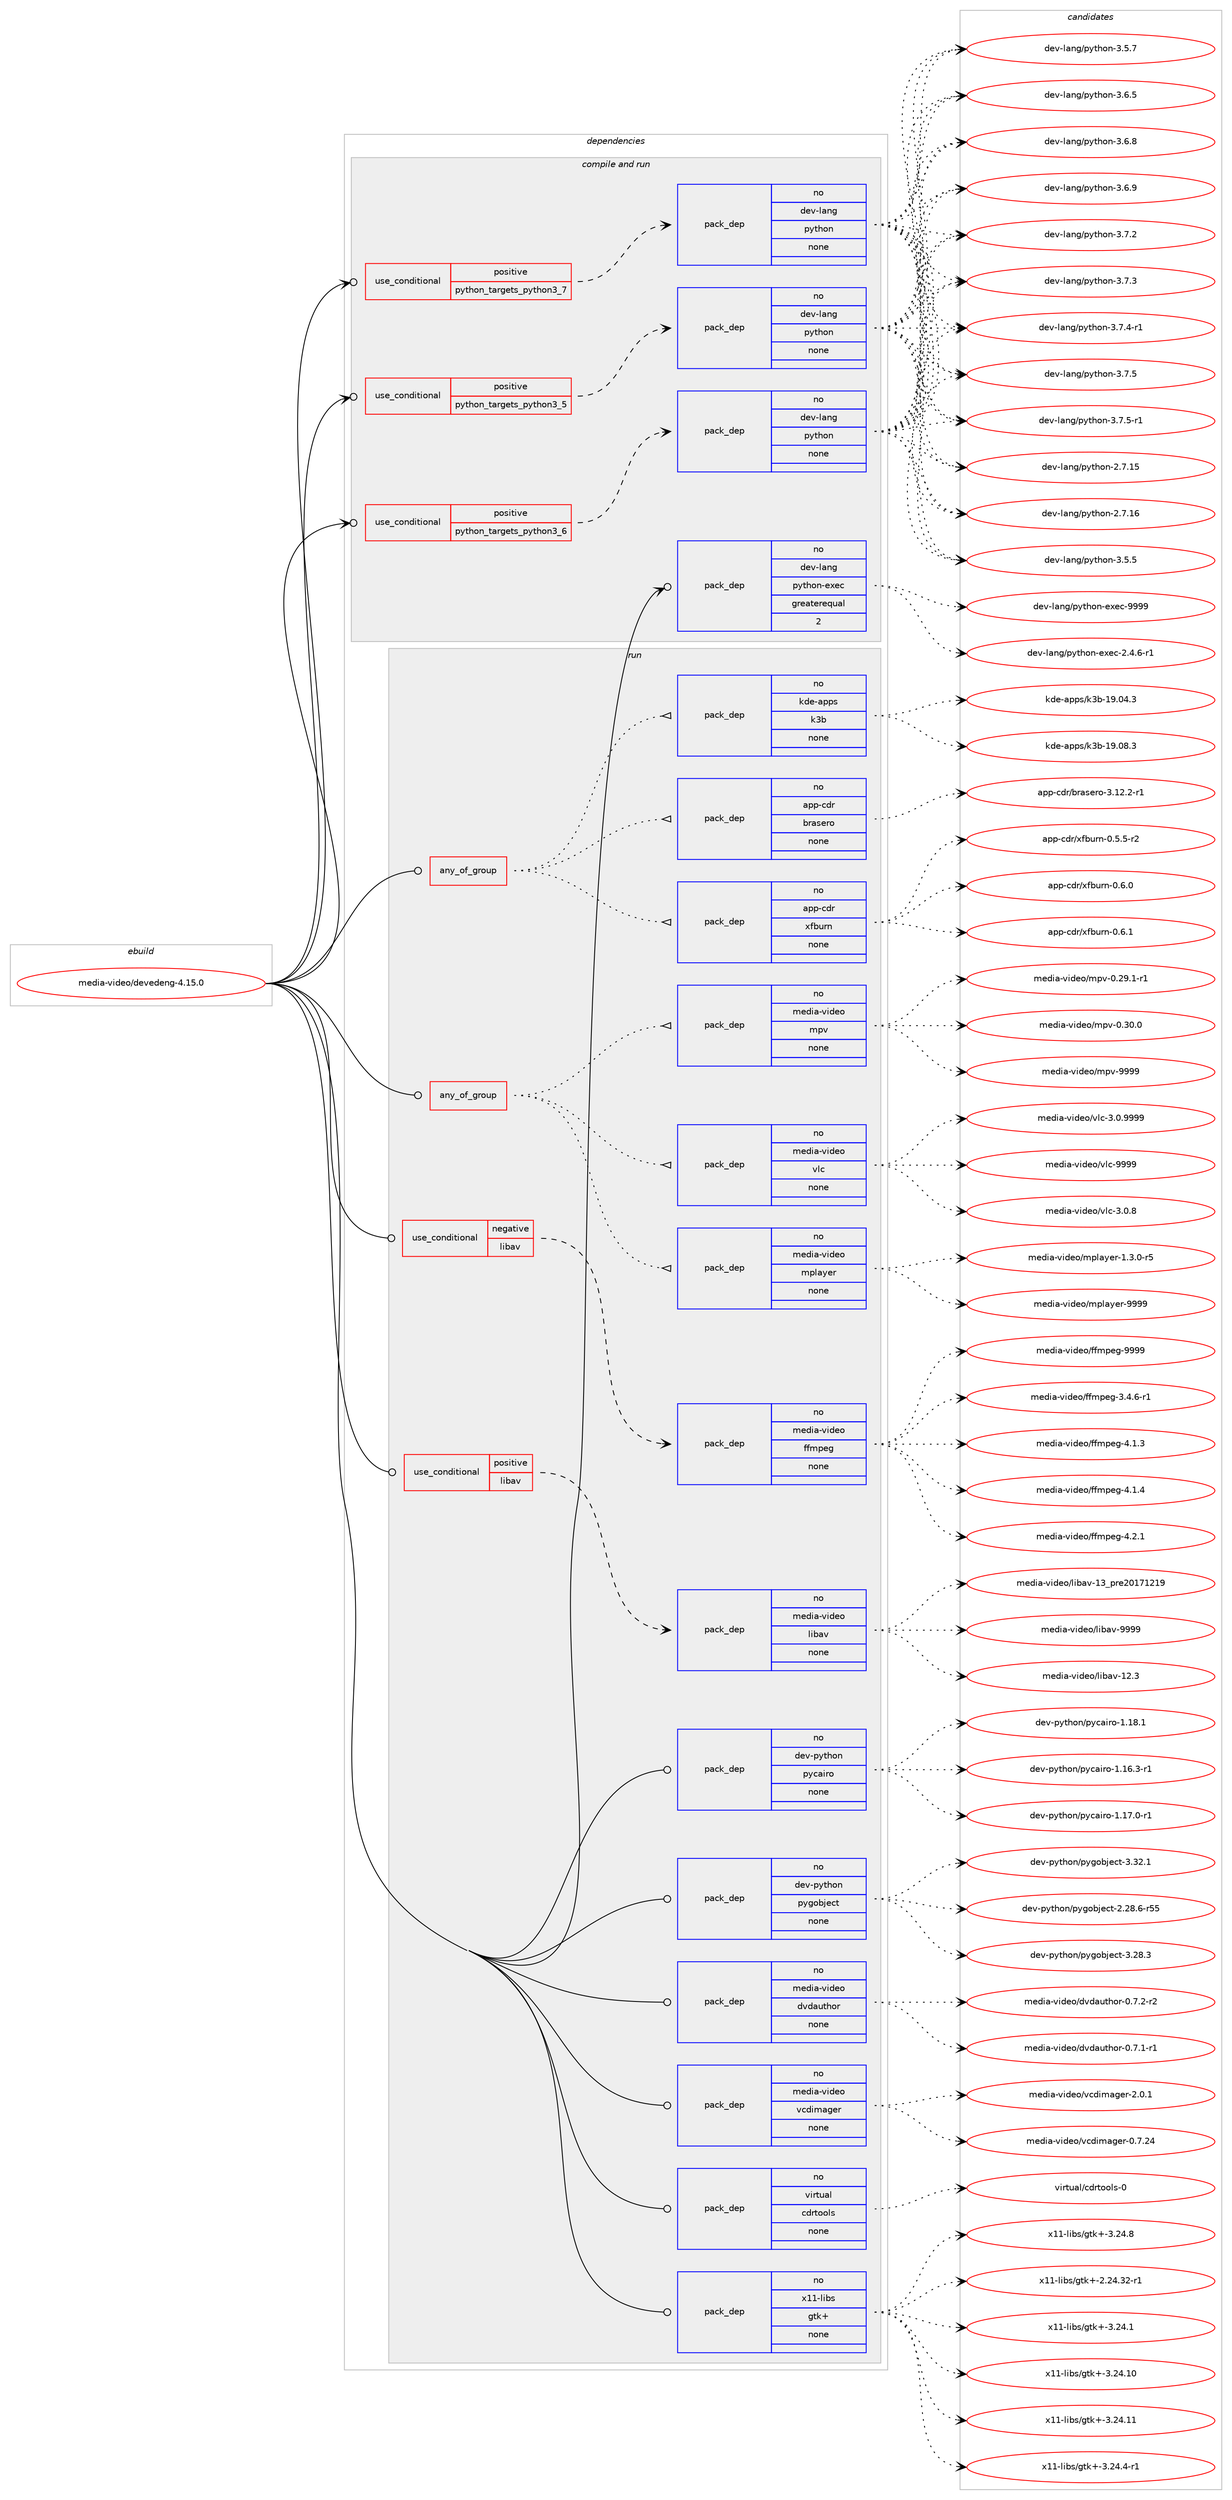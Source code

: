 digraph prolog {

# *************
# Graph options
# *************

newrank=true;
concentrate=true;
compound=true;
graph [rankdir=LR,fontname=Helvetica,fontsize=10,ranksep=1.5];#, ranksep=2.5, nodesep=0.2];
edge  [arrowhead=vee];
node  [fontname=Helvetica,fontsize=10];

# **********
# The ebuild
# **********

subgraph cluster_leftcol {
color=gray;
rank=same;
label=<<i>ebuild</i>>;
id [label="media-video/devedeng-4.15.0", color=red, width=4, href="../media-video/devedeng-4.15.0.svg"];
}

# ****************
# The dependencies
# ****************

subgraph cluster_midcol {
color=gray;
label=<<i>dependencies</i>>;
subgraph cluster_compile {
fillcolor="#eeeeee";
style=filled;
label=<<i>compile</i>>;
}
subgraph cluster_compileandrun {
fillcolor="#eeeeee";
style=filled;
label=<<i>compile and run</i>>;
subgraph cond195808 {
dependency806235 [label=<<TABLE BORDER="0" CELLBORDER="1" CELLSPACING="0" CELLPADDING="4"><TR><TD ROWSPAN="3" CELLPADDING="10">use_conditional</TD></TR><TR><TD>positive</TD></TR><TR><TD>python_targets_python3_5</TD></TR></TABLE>>, shape=none, color=red];
subgraph pack596351 {
dependency806236 [label=<<TABLE BORDER="0" CELLBORDER="1" CELLSPACING="0" CELLPADDING="4" WIDTH="220"><TR><TD ROWSPAN="6" CELLPADDING="30">pack_dep</TD></TR><TR><TD WIDTH="110">no</TD></TR><TR><TD>dev-lang</TD></TR><TR><TD>python</TD></TR><TR><TD>none</TD></TR><TR><TD></TD></TR></TABLE>>, shape=none, color=blue];
}
dependency806235:e -> dependency806236:w [weight=20,style="dashed",arrowhead="vee"];
}
id:e -> dependency806235:w [weight=20,style="solid",arrowhead="odotvee"];
subgraph cond195809 {
dependency806237 [label=<<TABLE BORDER="0" CELLBORDER="1" CELLSPACING="0" CELLPADDING="4"><TR><TD ROWSPAN="3" CELLPADDING="10">use_conditional</TD></TR><TR><TD>positive</TD></TR><TR><TD>python_targets_python3_6</TD></TR></TABLE>>, shape=none, color=red];
subgraph pack596352 {
dependency806238 [label=<<TABLE BORDER="0" CELLBORDER="1" CELLSPACING="0" CELLPADDING="4" WIDTH="220"><TR><TD ROWSPAN="6" CELLPADDING="30">pack_dep</TD></TR><TR><TD WIDTH="110">no</TD></TR><TR><TD>dev-lang</TD></TR><TR><TD>python</TD></TR><TR><TD>none</TD></TR><TR><TD></TD></TR></TABLE>>, shape=none, color=blue];
}
dependency806237:e -> dependency806238:w [weight=20,style="dashed",arrowhead="vee"];
}
id:e -> dependency806237:w [weight=20,style="solid",arrowhead="odotvee"];
subgraph cond195810 {
dependency806239 [label=<<TABLE BORDER="0" CELLBORDER="1" CELLSPACING="0" CELLPADDING="4"><TR><TD ROWSPAN="3" CELLPADDING="10">use_conditional</TD></TR><TR><TD>positive</TD></TR><TR><TD>python_targets_python3_7</TD></TR></TABLE>>, shape=none, color=red];
subgraph pack596353 {
dependency806240 [label=<<TABLE BORDER="0" CELLBORDER="1" CELLSPACING="0" CELLPADDING="4" WIDTH="220"><TR><TD ROWSPAN="6" CELLPADDING="30">pack_dep</TD></TR><TR><TD WIDTH="110">no</TD></TR><TR><TD>dev-lang</TD></TR><TR><TD>python</TD></TR><TR><TD>none</TD></TR><TR><TD></TD></TR></TABLE>>, shape=none, color=blue];
}
dependency806239:e -> dependency806240:w [weight=20,style="dashed",arrowhead="vee"];
}
id:e -> dependency806239:w [weight=20,style="solid",arrowhead="odotvee"];
subgraph pack596354 {
dependency806241 [label=<<TABLE BORDER="0" CELLBORDER="1" CELLSPACING="0" CELLPADDING="4" WIDTH="220"><TR><TD ROWSPAN="6" CELLPADDING="30">pack_dep</TD></TR><TR><TD WIDTH="110">no</TD></TR><TR><TD>dev-lang</TD></TR><TR><TD>python-exec</TD></TR><TR><TD>greaterequal</TD></TR><TR><TD>2</TD></TR></TABLE>>, shape=none, color=blue];
}
id:e -> dependency806241:w [weight=20,style="solid",arrowhead="odotvee"];
}
subgraph cluster_run {
fillcolor="#eeeeee";
style=filled;
label=<<i>run</i>>;
subgraph any13628 {
dependency806242 [label=<<TABLE BORDER="0" CELLBORDER="1" CELLSPACING="0" CELLPADDING="4"><TR><TD CELLPADDING="10">any_of_group</TD></TR></TABLE>>, shape=none, color=red];subgraph pack596355 {
dependency806243 [label=<<TABLE BORDER="0" CELLBORDER="1" CELLSPACING="0" CELLPADDING="4" WIDTH="220"><TR><TD ROWSPAN="6" CELLPADDING="30">pack_dep</TD></TR><TR><TD WIDTH="110">no</TD></TR><TR><TD>app-cdr</TD></TR><TR><TD>brasero</TD></TR><TR><TD>none</TD></TR><TR><TD></TD></TR></TABLE>>, shape=none, color=blue];
}
dependency806242:e -> dependency806243:w [weight=20,style="dotted",arrowhead="oinv"];
subgraph pack596356 {
dependency806244 [label=<<TABLE BORDER="0" CELLBORDER="1" CELLSPACING="0" CELLPADDING="4" WIDTH="220"><TR><TD ROWSPAN="6" CELLPADDING="30">pack_dep</TD></TR><TR><TD WIDTH="110">no</TD></TR><TR><TD>kde-apps</TD></TR><TR><TD>k3b</TD></TR><TR><TD>none</TD></TR><TR><TD></TD></TR></TABLE>>, shape=none, color=blue];
}
dependency806242:e -> dependency806244:w [weight=20,style="dotted",arrowhead="oinv"];
subgraph pack596357 {
dependency806245 [label=<<TABLE BORDER="0" CELLBORDER="1" CELLSPACING="0" CELLPADDING="4" WIDTH="220"><TR><TD ROWSPAN="6" CELLPADDING="30">pack_dep</TD></TR><TR><TD WIDTH="110">no</TD></TR><TR><TD>app-cdr</TD></TR><TR><TD>xfburn</TD></TR><TR><TD>none</TD></TR><TR><TD></TD></TR></TABLE>>, shape=none, color=blue];
}
dependency806242:e -> dependency806245:w [weight=20,style="dotted",arrowhead="oinv"];
}
id:e -> dependency806242:w [weight=20,style="solid",arrowhead="odot"];
subgraph any13629 {
dependency806246 [label=<<TABLE BORDER="0" CELLBORDER="1" CELLSPACING="0" CELLPADDING="4"><TR><TD CELLPADDING="10">any_of_group</TD></TR></TABLE>>, shape=none, color=red];subgraph pack596358 {
dependency806247 [label=<<TABLE BORDER="0" CELLBORDER="1" CELLSPACING="0" CELLPADDING="4" WIDTH="220"><TR><TD ROWSPAN="6" CELLPADDING="30">pack_dep</TD></TR><TR><TD WIDTH="110">no</TD></TR><TR><TD>media-video</TD></TR><TR><TD>vlc</TD></TR><TR><TD>none</TD></TR><TR><TD></TD></TR></TABLE>>, shape=none, color=blue];
}
dependency806246:e -> dependency806247:w [weight=20,style="dotted",arrowhead="oinv"];
subgraph pack596359 {
dependency806248 [label=<<TABLE BORDER="0" CELLBORDER="1" CELLSPACING="0" CELLPADDING="4" WIDTH="220"><TR><TD ROWSPAN="6" CELLPADDING="30">pack_dep</TD></TR><TR><TD WIDTH="110">no</TD></TR><TR><TD>media-video</TD></TR><TR><TD>mpv</TD></TR><TR><TD>none</TD></TR><TR><TD></TD></TR></TABLE>>, shape=none, color=blue];
}
dependency806246:e -> dependency806248:w [weight=20,style="dotted",arrowhead="oinv"];
subgraph pack596360 {
dependency806249 [label=<<TABLE BORDER="0" CELLBORDER="1" CELLSPACING="0" CELLPADDING="4" WIDTH="220"><TR><TD ROWSPAN="6" CELLPADDING="30">pack_dep</TD></TR><TR><TD WIDTH="110">no</TD></TR><TR><TD>media-video</TD></TR><TR><TD>mplayer</TD></TR><TR><TD>none</TD></TR><TR><TD></TD></TR></TABLE>>, shape=none, color=blue];
}
dependency806246:e -> dependency806249:w [weight=20,style="dotted",arrowhead="oinv"];
}
id:e -> dependency806246:w [weight=20,style="solid",arrowhead="odot"];
subgraph cond195811 {
dependency806250 [label=<<TABLE BORDER="0" CELLBORDER="1" CELLSPACING="0" CELLPADDING="4"><TR><TD ROWSPAN="3" CELLPADDING="10">use_conditional</TD></TR><TR><TD>negative</TD></TR><TR><TD>libav</TD></TR></TABLE>>, shape=none, color=red];
subgraph pack596361 {
dependency806251 [label=<<TABLE BORDER="0" CELLBORDER="1" CELLSPACING="0" CELLPADDING="4" WIDTH="220"><TR><TD ROWSPAN="6" CELLPADDING="30">pack_dep</TD></TR><TR><TD WIDTH="110">no</TD></TR><TR><TD>media-video</TD></TR><TR><TD>ffmpeg</TD></TR><TR><TD>none</TD></TR><TR><TD></TD></TR></TABLE>>, shape=none, color=blue];
}
dependency806250:e -> dependency806251:w [weight=20,style="dashed",arrowhead="vee"];
}
id:e -> dependency806250:w [weight=20,style="solid",arrowhead="odot"];
subgraph cond195812 {
dependency806252 [label=<<TABLE BORDER="0" CELLBORDER="1" CELLSPACING="0" CELLPADDING="4"><TR><TD ROWSPAN="3" CELLPADDING="10">use_conditional</TD></TR><TR><TD>positive</TD></TR><TR><TD>libav</TD></TR></TABLE>>, shape=none, color=red];
subgraph pack596362 {
dependency806253 [label=<<TABLE BORDER="0" CELLBORDER="1" CELLSPACING="0" CELLPADDING="4" WIDTH="220"><TR><TD ROWSPAN="6" CELLPADDING="30">pack_dep</TD></TR><TR><TD WIDTH="110">no</TD></TR><TR><TD>media-video</TD></TR><TR><TD>libav</TD></TR><TR><TD>none</TD></TR><TR><TD></TD></TR></TABLE>>, shape=none, color=blue];
}
dependency806252:e -> dependency806253:w [weight=20,style="dashed",arrowhead="vee"];
}
id:e -> dependency806252:w [weight=20,style="solid",arrowhead="odot"];
subgraph pack596363 {
dependency806254 [label=<<TABLE BORDER="0" CELLBORDER="1" CELLSPACING="0" CELLPADDING="4" WIDTH="220"><TR><TD ROWSPAN="6" CELLPADDING="30">pack_dep</TD></TR><TR><TD WIDTH="110">no</TD></TR><TR><TD>dev-python</TD></TR><TR><TD>pycairo</TD></TR><TR><TD>none</TD></TR><TR><TD></TD></TR></TABLE>>, shape=none, color=blue];
}
id:e -> dependency806254:w [weight=20,style="solid",arrowhead="odot"];
subgraph pack596364 {
dependency806255 [label=<<TABLE BORDER="0" CELLBORDER="1" CELLSPACING="0" CELLPADDING="4" WIDTH="220"><TR><TD ROWSPAN="6" CELLPADDING="30">pack_dep</TD></TR><TR><TD WIDTH="110">no</TD></TR><TR><TD>dev-python</TD></TR><TR><TD>pygobject</TD></TR><TR><TD>none</TD></TR><TR><TD></TD></TR></TABLE>>, shape=none, color=blue];
}
id:e -> dependency806255:w [weight=20,style="solid",arrowhead="odot"];
subgraph pack596365 {
dependency806256 [label=<<TABLE BORDER="0" CELLBORDER="1" CELLSPACING="0" CELLPADDING="4" WIDTH="220"><TR><TD ROWSPAN="6" CELLPADDING="30">pack_dep</TD></TR><TR><TD WIDTH="110">no</TD></TR><TR><TD>media-video</TD></TR><TR><TD>dvdauthor</TD></TR><TR><TD>none</TD></TR><TR><TD></TD></TR></TABLE>>, shape=none, color=blue];
}
id:e -> dependency806256:w [weight=20,style="solid",arrowhead="odot"];
subgraph pack596366 {
dependency806257 [label=<<TABLE BORDER="0" CELLBORDER="1" CELLSPACING="0" CELLPADDING="4" WIDTH="220"><TR><TD ROWSPAN="6" CELLPADDING="30">pack_dep</TD></TR><TR><TD WIDTH="110">no</TD></TR><TR><TD>media-video</TD></TR><TR><TD>vcdimager</TD></TR><TR><TD>none</TD></TR><TR><TD></TD></TR></TABLE>>, shape=none, color=blue];
}
id:e -> dependency806257:w [weight=20,style="solid",arrowhead="odot"];
subgraph pack596367 {
dependency806258 [label=<<TABLE BORDER="0" CELLBORDER="1" CELLSPACING="0" CELLPADDING="4" WIDTH="220"><TR><TD ROWSPAN="6" CELLPADDING="30">pack_dep</TD></TR><TR><TD WIDTH="110">no</TD></TR><TR><TD>virtual</TD></TR><TR><TD>cdrtools</TD></TR><TR><TD>none</TD></TR><TR><TD></TD></TR></TABLE>>, shape=none, color=blue];
}
id:e -> dependency806258:w [weight=20,style="solid",arrowhead="odot"];
subgraph pack596368 {
dependency806259 [label=<<TABLE BORDER="0" CELLBORDER="1" CELLSPACING="0" CELLPADDING="4" WIDTH="220"><TR><TD ROWSPAN="6" CELLPADDING="30">pack_dep</TD></TR><TR><TD WIDTH="110">no</TD></TR><TR><TD>x11-libs</TD></TR><TR><TD>gtk+</TD></TR><TR><TD>none</TD></TR><TR><TD></TD></TR></TABLE>>, shape=none, color=blue];
}
id:e -> dependency806259:w [weight=20,style="solid",arrowhead="odot"];
}
}

# **************
# The candidates
# **************

subgraph cluster_choices {
rank=same;
color=gray;
label=<<i>candidates</i>>;

subgraph choice596351 {
color=black;
nodesep=1;
choice10010111845108971101034711212111610411111045504655464953 [label="dev-lang/python-2.7.15", color=red, width=4,href="../dev-lang/python-2.7.15.svg"];
choice10010111845108971101034711212111610411111045504655464954 [label="dev-lang/python-2.7.16", color=red, width=4,href="../dev-lang/python-2.7.16.svg"];
choice100101118451089711010347112121116104111110455146534653 [label="dev-lang/python-3.5.5", color=red, width=4,href="../dev-lang/python-3.5.5.svg"];
choice100101118451089711010347112121116104111110455146534655 [label="dev-lang/python-3.5.7", color=red, width=4,href="../dev-lang/python-3.5.7.svg"];
choice100101118451089711010347112121116104111110455146544653 [label="dev-lang/python-3.6.5", color=red, width=4,href="../dev-lang/python-3.6.5.svg"];
choice100101118451089711010347112121116104111110455146544656 [label="dev-lang/python-3.6.8", color=red, width=4,href="../dev-lang/python-3.6.8.svg"];
choice100101118451089711010347112121116104111110455146544657 [label="dev-lang/python-3.6.9", color=red, width=4,href="../dev-lang/python-3.6.9.svg"];
choice100101118451089711010347112121116104111110455146554650 [label="dev-lang/python-3.7.2", color=red, width=4,href="../dev-lang/python-3.7.2.svg"];
choice100101118451089711010347112121116104111110455146554651 [label="dev-lang/python-3.7.3", color=red, width=4,href="../dev-lang/python-3.7.3.svg"];
choice1001011184510897110103471121211161041111104551465546524511449 [label="dev-lang/python-3.7.4-r1", color=red, width=4,href="../dev-lang/python-3.7.4-r1.svg"];
choice100101118451089711010347112121116104111110455146554653 [label="dev-lang/python-3.7.5", color=red, width=4,href="../dev-lang/python-3.7.5.svg"];
choice1001011184510897110103471121211161041111104551465546534511449 [label="dev-lang/python-3.7.5-r1", color=red, width=4,href="../dev-lang/python-3.7.5-r1.svg"];
dependency806236:e -> choice10010111845108971101034711212111610411111045504655464953:w [style=dotted,weight="100"];
dependency806236:e -> choice10010111845108971101034711212111610411111045504655464954:w [style=dotted,weight="100"];
dependency806236:e -> choice100101118451089711010347112121116104111110455146534653:w [style=dotted,weight="100"];
dependency806236:e -> choice100101118451089711010347112121116104111110455146534655:w [style=dotted,weight="100"];
dependency806236:e -> choice100101118451089711010347112121116104111110455146544653:w [style=dotted,weight="100"];
dependency806236:e -> choice100101118451089711010347112121116104111110455146544656:w [style=dotted,weight="100"];
dependency806236:e -> choice100101118451089711010347112121116104111110455146544657:w [style=dotted,weight="100"];
dependency806236:e -> choice100101118451089711010347112121116104111110455146554650:w [style=dotted,weight="100"];
dependency806236:e -> choice100101118451089711010347112121116104111110455146554651:w [style=dotted,weight="100"];
dependency806236:e -> choice1001011184510897110103471121211161041111104551465546524511449:w [style=dotted,weight="100"];
dependency806236:e -> choice100101118451089711010347112121116104111110455146554653:w [style=dotted,weight="100"];
dependency806236:e -> choice1001011184510897110103471121211161041111104551465546534511449:w [style=dotted,weight="100"];
}
subgraph choice596352 {
color=black;
nodesep=1;
choice10010111845108971101034711212111610411111045504655464953 [label="dev-lang/python-2.7.15", color=red, width=4,href="../dev-lang/python-2.7.15.svg"];
choice10010111845108971101034711212111610411111045504655464954 [label="dev-lang/python-2.7.16", color=red, width=4,href="../dev-lang/python-2.7.16.svg"];
choice100101118451089711010347112121116104111110455146534653 [label="dev-lang/python-3.5.5", color=red, width=4,href="../dev-lang/python-3.5.5.svg"];
choice100101118451089711010347112121116104111110455146534655 [label="dev-lang/python-3.5.7", color=red, width=4,href="../dev-lang/python-3.5.7.svg"];
choice100101118451089711010347112121116104111110455146544653 [label="dev-lang/python-3.6.5", color=red, width=4,href="../dev-lang/python-3.6.5.svg"];
choice100101118451089711010347112121116104111110455146544656 [label="dev-lang/python-3.6.8", color=red, width=4,href="../dev-lang/python-3.6.8.svg"];
choice100101118451089711010347112121116104111110455146544657 [label="dev-lang/python-3.6.9", color=red, width=4,href="../dev-lang/python-3.6.9.svg"];
choice100101118451089711010347112121116104111110455146554650 [label="dev-lang/python-3.7.2", color=red, width=4,href="../dev-lang/python-3.7.2.svg"];
choice100101118451089711010347112121116104111110455146554651 [label="dev-lang/python-3.7.3", color=red, width=4,href="../dev-lang/python-3.7.3.svg"];
choice1001011184510897110103471121211161041111104551465546524511449 [label="dev-lang/python-3.7.4-r1", color=red, width=4,href="../dev-lang/python-3.7.4-r1.svg"];
choice100101118451089711010347112121116104111110455146554653 [label="dev-lang/python-3.7.5", color=red, width=4,href="../dev-lang/python-3.7.5.svg"];
choice1001011184510897110103471121211161041111104551465546534511449 [label="dev-lang/python-3.7.5-r1", color=red, width=4,href="../dev-lang/python-3.7.5-r1.svg"];
dependency806238:e -> choice10010111845108971101034711212111610411111045504655464953:w [style=dotted,weight="100"];
dependency806238:e -> choice10010111845108971101034711212111610411111045504655464954:w [style=dotted,weight="100"];
dependency806238:e -> choice100101118451089711010347112121116104111110455146534653:w [style=dotted,weight="100"];
dependency806238:e -> choice100101118451089711010347112121116104111110455146534655:w [style=dotted,weight="100"];
dependency806238:e -> choice100101118451089711010347112121116104111110455146544653:w [style=dotted,weight="100"];
dependency806238:e -> choice100101118451089711010347112121116104111110455146544656:w [style=dotted,weight="100"];
dependency806238:e -> choice100101118451089711010347112121116104111110455146544657:w [style=dotted,weight="100"];
dependency806238:e -> choice100101118451089711010347112121116104111110455146554650:w [style=dotted,weight="100"];
dependency806238:e -> choice100101118451089711010347112121116104111110455146554651:w [style=dotted,weight="100"];
dependency806238:e -> choice1001011184510897110103471121211161041111104551465546524511449:w [style=dotted,weight="100"];
dependency806238:e -> choice100101118451089711010347112121116104111110455146554653:w [style=dotted,weight="100"];
dependency806238:e -> choice1001011184510897110103471121211161041111104551465546534511449:w [style=dotted,weight="100"];
}
subgraph choice596353 {
color=black;
nodesep=1;
choice10010111845108971101034711212111610411111045504655464953 [label="dev-lang/python-2.7.15", color=red, width=4,href="../dev-lang/python-2.7.15.svg"];
choice10010111845108971101034711212111610411111045504655464954 [label="dev-lang/python-2.7.16", color=red, width=4,href="../dev-lang/python-2.7.16.svg"];
choice100101118451089711010347112121116104111110455146534653 [label="dev-lang/python-3.5.5", color=red, width=4,href="../dev-lang/python-3.5.5.svg"];
choice100101118451089711010347112121116104111110455146534655 [label="dev-lang/python-3.5.7", color=red, width=4,href="../dev-lang/python-3.5.7.svg"];
choice100101118451089711010347112121116104111110455146544653 [label="dev-lang/python-3.6.5", color=red, width=4,href="../dev-lang/python-3.6.5.svg"];
choice100101118451089711010347112121116104111110455146544656 [label="dev-lang/python-3.6.8", color=red, width=4,href="../dev-lang/python-3.6.8.svg"];
choice100101118451089711010347112121116104111110455146544657 [label="dev-lang/python-3.6.9", color=red, width=4,href="../dev-lang/python-3.6.9.svg"];
choice100101118451089711010347112121116104111110455146554650 [label="dev-lang/python-3.7.2", color=red, width=4,href="../dev-lang/python-3.7.2.svg"];
choice100101118451089711010347112121116104111110455146554651 [label="dev-lang/python-3.7.3", color=red, width=4,href="../dev-lang/python-3.7.3.svg"];
choice1001011184510897110103471121211161041111104551465546524511449 [label="dev-lang/python-3.7.4-r1", color=red, width=4,href="../dev-lang/python-3.7.4-r1.svg"];
choice100101118451089711010347112121116104111110455146554653 [label="dev-lang/python-3.7.5", color=red, width=4,href="../dev-lang/python-3.7.5.svg"];
choice1001011184510897110103471121211161041111104551465546534511449 [label="dev-lang/python-3.7.5-r1", color=red, width=4,href="../dev-lang/python-3.7.5-r1.svg"];
dependency806240:e -> choice10010111845108971101034711212111610411111045504655464953:w [style=dotted,weight="100"];
dependency806240:e -> choice10010111845108971101034711212111610411111045504655464954:w [style=dotted,weight="100"];
dependency806240:e -> choice100101118451089711010347112121116104111110455146534653:w [style=dotted,weight="100"];
dependency806240:e -> choice100101118451089711010347112121116104111110455146534655:w [style=dotted,weight="100"];
dependency806240:e -> choice100101118451089711010347112121116104111110455146544653:w [style=dotted,weight="100"];
dependency806240:e -> choice100101118451089711010347112121116104111110455146544656:w [style=dotted,weight="100"];
dependency806240:e -> choice100101118451089711010347112121116104111110455146544657:w [style=dotted,weight="100"];
dependency806240:e -> choice100101118451089711010347112121116104111110455146554650:w [style=dotted,weight="100"];
dependency806240:e -> choice100101118451089711010347112121116104111110455146554651:w [style=dotted,weight="100"];
dependency806240:e -> choice1001011184510897110103471121211161041111104551465546524511449:w [style=dotted,weight="100"];
dependency806240:e -> choice100101118451089711010347112121116104111110455146554653:w [style=dotted,weight="100"];
dependency806240:e -> choice1001011184510897110103471121211161041111104551465546534511449:w [style=dotted,weight="100"];
}
subgraph choice596354 {
color=black;
nodesep=1;
choice10010111845108971101034711212111610411111045101120101994550465246544511449 [label="dev-lang/python-exec-2.4.6-r1", color=red, width=4,href="../dev-lang/python-exec-2.4.6-r1.svg"];
choice10010111845108971101034711212111610411111045101120101994557575757 [label="dev-lang/python-exec-9999", color=red, width=4,href="../dev-lang/python-exec-9999.svg"];
dependency806241:e -> choice10010111845108971101034711212111610411111045101120101994550465246544511449:w [style=dotted,weight="100"];
dependency806241:e -> choice10010111845108971101034711212111610411111045101120101994557575757:w [style=dotted,weight="100"];
}
subgraph choice596355 {
color=black;
nodesep=1;
choice971121124599100114479811497115101114111455146495046504511449 [label="app-cdr/brasero-3.12.2-r1", color=red, width=4,href="../app-cdr/brasero-3.12.2-r1.svg"];
dependency806243:e -> choice971121124599100114479811497115101114111455146495046504511449:w [style=dotted,weight="100"];
}
subgraph choice596356 {
color=black;
nodesep=1;
choice10710010145971121121154710751984549574648524651 [label="kde-apps/k3b-19.04.3", color=red, width=4,href="../kde-apps/k3b-19.04.3.svg"];
choice10710010145971121121154710751984549574648564651 [label="kde-apps/k3b-19.08.3", color=red, width=4,href="../kde-apps/k3b-19.08.3.svg"];
dependency806244:e -> choice10710010145971121121154710751984549574648524651:w [style=dotted,weight="100"];
dependency806244:e -> choice10710010145971121121154710751984549574648564651:w [style=dotted,weight="100"];
}
subgraph choice596357 {
color=black;
nodesep=1;
choice97112112459910011447120102981171141104548465346534511450 [label="app-cdr/xfburn-0.5.5-r2", color=red, width=4,href="../app-cdr/xfburn-0.5.5-r2.svg"];
choice9711211245991001144712010298117114110454846544648 [label="app-cdr/xfburn-0.6.0", color=red, width=4,href="../app-cdr/xfburn-0.6.0.svg"];
choice9711211245991001144712010298117114110454846544649 [label="app-cdr/xfburn-0.6.1", color=red, width=4,href="../app-cdr/xfburn-0.6.1.svg"];
dependency806245:e -> choice97112112459910011447120102981171141104548465346534511450:w [style=dotted,weight="100"];
dependency806245:e -> choice9711211245991001144712010298117114110454846544648:w [style=dotted,weight="100"];
dependency806245:e -> choice9711211245991001144712010298117114110454846544649:w [style=dotted,weight="100"];
}
subgraph choice596358 {
color=black;
nodesep=1;
choice10910110010597451181051001011114711810899455146484656 [label="media-video/vlc-3.0.8", color=red, width=4,href="../media-video/vlc-3.0.8.svg"];
choice10910110010597451181051001011114711810899455146484657575757 [label="media-video/vlc-3.0.9999", color=red, width=4,href="../media-video/vlc-3.0.9999.svg"];
choice109101100105974511810510010111147118108994557575757 [label="media-video/vlc-9999", color=red, width=4,href="../media-video/vlc-9999.svg"];
dependency806247:e -> choice10910110010597451181051001011114711810899455146484656:w [style=dotted,weight="100"];
dependency806247:e -> choice10910110010597451181051001011114711810899455146484657575757:w [style=dotted,weight="100"];
dependency806247:e -> choice109101100105974511810510010111147118108994557575757:w [style=dotted,weight="100"];
}
subgraph choice596359 {
color=black;
nodesep=1;
choice109101100105974511810510010111147109112118454846505746494511449 [label="media-video/mpv-0.29.1-r1", color=red, width=4,href="../media-video/mpv-0.29.1-r1.svg"];
choice10910110010597451181051001011114710911211845484651484648 [label="media-video/mpv-0.30.0", color=red, width=4,href="../media-video/mpv-0.30.0.svg"];
choice1091011001059745118105100101111471091121184557575757 [label="media-video/mpv-9999", color=red, width=4,href="../media-video/mpv-9999.svg"];
dependency806248:e -> choice109101100105974511810510010111147109112118454846505746494511449:w [style=dotted,weight="100"];
dependency806248:e -> choice10910110010597451181051001011114710911211845484651484648:w [style=dotted,weight="100"];
dependency806248:e -> choice1091011001059745118105100101111471091121184557575757:w [style=dotted,weight="100"];
}
subgraph choice596360 {
color=black;
nodesep=1;
choice109101100105974511810510010111147109112108971211011144549465146484511453 [label="media-video/mplayer-1.3.0-r5", color=red, width=4,href="../media-video/mplayer-1.3.0-r5.svg"];
choice109101100105974511810510010111147109112108971211011144557575757 [label="media-video/mplayer-9999", color=red, width=4,href="../media-video/mplayer-9999.svg"];
dependency806249:e -> choice109101100105974511810510010111147109112108971211011144549465146484511453:w [style=dotted,weight="100"];
dependency806249:e -> choice109101100105974511810510010111147109112108971211011144557575757:w [style=dotted,weight="100"];
}
subgraph choice596361 {
color=black;
nodesep=1;
choice1091011001059745118105100101111471021021091121011034551465246544511449 [label="media-video/ffmpeg-3.4.6-r1", color=red, width=4,href="../media-video/ffmpeg-3.4.6-r1.svg"];
choice109101100105974511810510010111147102102109112101103455246494651 [label="media-video/ffmpeg-4.1.3", color=red, width=4,href="../media-video/ffmpeg-4.1.3.svg"];
choice109101100105974511810510010111147102102109112101103455246494652 [label="media-video/ffmpeg-4.1.4", color=red, width=4,href="../media-video/ffmpeg-4.1.4.svg"];
choice109101100105974511810510010111147102102109112101103455246504649 [label="media-video/ffmpeg-4.2.1", color=red, width=4,href="../media-video/ffmpeg-4.2.1.svg"];
choice1091011001059745118105100101111471021021091121011034557575757 [label="media-video/ffmpeg-9999", color=red, width=4,href="../media-video/ffmpeg-9999.svg"];
dependency806251:e -> choice1091011001059745118105100101111471021021091121011034551465246544511449:w [style=dotted,weight="100"];
dependency806251:e -> choice109101100105974511810510010111147102102109112101103455246494651:w [style=dotted,weight="100"];
dependency806251:e -> choice109101100105974511810510010111147102102109112101103455246494652:w [style=dotted,weight="100"];
dependency806251:e -> choice109101100105974511810510010111147102102109112101103455246504649:w [style=dotted,weight="100"];
dependency806251:e -> choice1091011001059745118105100101111471021021091121011034557575757:w [style=dotted,weight="100"];
}
subgraph choice596362 {
color=black;
nodesep=1;
choice10910110010597451181051001011114710810598971184549504651 [label="media-video/libav-12.3", color=red, width=4,href="../media-video/libav-12.3.svg"];
choice1091011001059745118105100101111471081059897118454951951121141015048495549504957 [label="media-video/libav-13_pre20171219", color=red, width=4,href="../media-video/libav-13_pre20171219.svg"];
choice10910110010597451181051001011114710810598971184557575757 [label="media-video/libav-9999", color=red, width=4,href="../media-video/libav-9999.svg"];
dependency806253:e -> choice10910110010597451181051001011114710810598971184549504651:w [style=dotted,weight="100"];
dependency806253:e -> choice1091011001059745118105100101111471081059897118454951951121141015048495549504957:w [style=dotted,weight="100"];
dependency806253:e -> choice10910110010597451181051001011114710810598971184557575757:w [style=dotted,weight="100"];
}
subgraph choice596363 {
color=black;
nodesep=1;
choice10010111845112121116104111110471121219997105114111454946495446514511449 [label="dev-python/pycairo-1.16.3-r1", color=red, width=4,href="../dev-python/pycairo-1.16.3-r1.svg"];
choice10010111845112121116104111110471121219997105114111454946495546484511449 [label="dev-python/pycairo-1.17.0-r1", color=red, width=4,href="../dev-python/pycairo-1.17.0-r1.svg"];
choice1001011184511212111610411111047112121999710511411145494649564649 [label="dev-python/pycairo-1.18.1", color=red, width=4,href="../dev-python/pycairo-1.18.1.svg"];
dependency806254:e -> choice10010111845112121116104111110471121219997105114111454946495446514511449:w [style=dotted,weight="100"];
dependency806254:e -> choice10010111845112121116104111110471121219997105114111454946495546484511449:w [style=dotted,weight="100"];
dependency806254:e -> choice1001011184511212111610411111047112121999710511411145494649564649:w [style=dotted,weight="100"];
}
subgraph choice596364 {
color=black;
nodesep=1;
choice1001011184511212111610411111047112121103111981061019911645504650564654451145353 [label="dev-python/pygobject-2.28.6-r55", color=red, width=4,href="../dev-python/pygobject-2.28.6-r55.svg"];
choice1001011184511212111610411111047112121103111981061019911645514650564651 [label="dev-python/pygobject-3.28.3", color=red, width=4,href="../dev-python/pygobject-3.28.3.svg"];
choice1001011184511212111610411111047112121103111981061019911645514651504649 [label="dev-python/pygobject-3.32.1", color=red, width=4,href="../dev-python/pygobject-3.32.1.svg"];
dependency806255:e -> choice1001011184511212111610411111047112121103111981061019911645504650564654451145353:w [style=dotted,weight="100"];
dependency806255:e -> choice1001011184511212111610411111047112121103111981061019911645514650564651:w [style=dotted,weight="100"];
dependency806255:e -> choice1001011184511212111610411111047112121103111981061019911645514651504649:w [style=dotted,weight="100"];
}
subgraph choice596365 {
color=black;
nodesep=1;
choice109101100105974511810510010111147100118100971171161041111144548465546494511449 [label="media-video/dvdauthor-0.7.1-r1", color=red, width=4,href="../media-video/dvdauthor-0.7.1-r1.svg"];
choice109101100105974511810510010111147100118100971171161041111144548465546504511450 [label="media-video/dvdauthor-0.7.2-r2", color=red, width=4,href="../media-video/dvdauthor-0.7.2-r2.svg"];
dependency806256:e -> choice109101100105974511810510010111147100118100971171161041111144548465546494511449:w [style=dotted,weight="100"];
dependency806256:e -> choice109101100105974511810510010111147100118100971171161041111144548465546504511450:w [style=dotted,weight="100"];
}
subgraph choice596366 {
color=black;
nodesep=1;
choice109101100105974511810510010111147118991001051099710310111445484655465052 [label="media-video/vcdimager-0.7.24", color=red, width=4,href="../media-video/vcdimager-0.7.24.svg"];
choice1091011001059745118105100101111471189910010510997103101114455046484649 [label="media-video/vcdimager-2.0.1", color=red, width=4,href="../media-video/vcdimager-2.0.1.svg"];
dependency806257:e -> choice109101100105974511810510010111147118991001051099710310111445484655465052:w [style=dotted,weight="100"];
dependency806257:e -> choice1091011001059745118105100101111471189910010510997103101114455046484649:w [style=dotted,weight="100"];
}
subgraph choice596367 {
color=black;
nodesep=1;
choice1181051141161179710847991001141161111111081154548 [label="virtual/cdrtools-0", color=red, width=4,href="../virtual/cdrtools-0.svg"];
dependency806258:e -> choice1181051141161179710847991001141161111111081154548:w [style=dotted,weight="100"];
}
subgraph choice596368 {
color=black;
nodesep=1;
choice12049494510810598115471031161074345504650524651504511449 [label="x11-libs/gtk+-2.24.32-r1", color=red, width=4,href="../x11-libs/gtk+-2.24.32-r1.svg"];
choice12049494510810598115471031161074345514650524649 [label="x11-libs/gtk+-3.24.1", color=red, width=4,href="../x11-libs/gtk+-3.24.1.svg"];
choice1204949451081059811547103116107434551465052464948 [label="x11-libs/gtk+-3.24.10", color=red, width=4,href="../x11-libs/gtk+-3.24.10.svg"];
choice1204949451081059811547103116107434551465052464949 [label="x11-libs/gtk+-3.24.11", color=red, width=4,href="../x11-libs/gtk+-3.24.11.svg"];
choice120494945108105981154710311610743455146505246524511449 [label="x11-libs/gtk+-3.24.4-r1", color=red, width=4,href="../x11-libs/gtk+-3.24.4-r1.svg"];
choice12049494510810598115471031161074345514650524656 [label="x11-libs/gtk+-3.24.8", color=red, width=4,href="../x11-libs/gtk+-3.24.8.svg"];
dependency806259:e -> choice12049494510810598115471031161074345504650524651504511449:w [style=dotted,weight="100"];
dependency806259:e -> choice12049494510810598115471031161074345514650524649:w [style=dotted,weight="100"];
dependency806259:e -> choice1204949451081059811547103116107434551465052464948:w [style=dotted,weight="100"];
dependency806259:e -> choice1204949451081059811547103116107434551465052464949:w [style=dotted,weight="100"];
dependency806259:e -> choice120494945108105981154710311610743455146505246524511449:w [style=dotted,weight="100"];
dependency806259:e -> choice12049494510810598115471031161074345514650524656:w [style=dotted,weight="100"];
}
}

}
